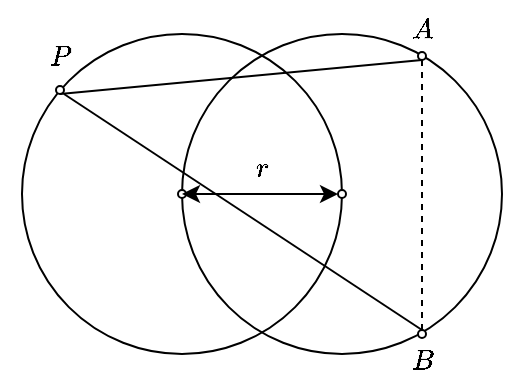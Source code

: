 <mxfile scale="3" border="0">
    <diagram id="6gh4ENmW2QTNODRlQBla" name="Page-1">
        <mxGraphModel dx="413" dy="625" grid="1" gridSize="10" guides="1" tooltips="1" connect="1" arrows="1" fold="1" page="1" pageScale="1" pageWidth="827" pageHeight="1169" math="1" shadow="0">
            <root>
                <mxCell id="0"/>
                <mxCell id="1" parent="0"/>
                <mxCell id="3" value="" style="ellipse;whiteSpace=wrap;html=1;aspect=fixed;fillColor=none;" vertex="1" parent="1">
                    <mxGeometry x="160" y="320" width="160" height="160" as="geometry"/>
                </mxCell>
                <mxCell id="4" value="" style="ellipse;whiteSpace=wrap;html=1;aspect=fixed;fillColor=none;" vertex="1" parent="1">
                    <mxGeometry x="240" y="320" width="160" height="160" as="geometry"/>
                </mxCell>
                <mxCell id="5" value="" style="shape=ellipse;html=1;sketch=0;" vertex="1" parent="1">
                    <mxGeometry x="238" y="398" width="4" height="4" as="geometry"/>
                </mxCell>
                <mxCell id="6" value="" style="shape=ellipse;html=1;sketch=0;" vertex="1" parent="1">
                    <mxGeometry x="318" y="398" width="4" height="4" as="geometry"/>
                </mxCell>
                <mxCell id="7" value="" style="endArrow=classic;startArrow=classic;html=1;exitX=0;exitY=0.5;exitDx=0;exitDy=0;entryX=0;entryY=0.5;entryDx=0;entryDy=0;" edge="1" parent="1" source="4" target="6">
                    <mxGeometry width="50" height="50" relative="1" as="geometry">
                        <mxPoint x="230" y="330" as="sourcePoint"/>
                        <mxPoint x="280" y="280" as="targetPoint"/>
                    </mxGeometry>
                </mxCell>
                <mxCell id="8" value="$$r$$" style="text;html=1;strokeColor=none;fillColor=none;align=center;verticalAlign=middle;whiteSpace=wrap;rounded=0;" vertex="1" parent="1">
                    <mxGeometry x="250" y="372" width="60" height="30" as="geometry"/>
                </mxCell>
                <mxCell id="9" value="" style="shape=ellipse;html=1;sketch=0;" vertex="1" parent="1">
                    <mxGeometry x="358" y="329" width="4" height="4" as="geometry"/>
                </mxCell>
                <mxCell id="10" value="" style="shape=ellipse;html=1;sketch=0;" vertex="1" parent="1">
                    <mxGeometry x="358" y="468" width="4" height="4" as="geometry"/>
                </mxCell>
                <mxCell id="11" value="$$A$$" style="text;html=1;strokeColor=none;fillColor=none;align=center;verticalAlign=middle;whiteSpace=wrap;rounded=0;" vertex="1" parent="1">
                    <mxGeometry x="330" y="303" width="60" height="30" as="geometry"/>
                </mxCell>
                <mxCell id="12" value="$$B$$" style="text;html=1;strokeColor=none;fillColor=none;align=center;verticalAlign=middle;whiteSpace=wrap;rounded=0;" vertex="1" parent="1">
                    <mxGeometry x="330" y="468" width="60" height="30" as="geometry"/>
                </mxCell>
                <mxCell id="13" value="" style="shape=ellipse;html=1;sketch=0;" vertex="1" parent="1">
                    <mxGeometry x="177" y="346" width="4" height="4" as="geometry"/>
                </mxCell>
                <mxCell id="14" value="$$P$$" style="text;html=1;strokeColor=none;fillColor=none;align=center;verticalAlign=middle;whiteSpace=wrap;rounded=0;" vertex="1" parent="1">
                    <mxGeometry x="149" y="316" width="60" height="30" as="geometry"/>
                </mxCell>
                <mxCell id="15" value="" style="endArrow=none;dashed=1;html=1;exitX=0.5;exitY=0;exitDx=0;exitDy=0;entryX=0.5;entryY=1;entryDx=0;entryDy=0;" edge="1" parent="1" source="12" target="11">
                    <mxGeometry width="50" height="50" relative="1" as="geometry">
                        <mxPoint x="220" y="390" as="sourcePoint"/>
                        <mxPoint x="270" y="340" as="targetPoint"/>
                    </mxGeometry>
                </mxCell>
                <mxCell id="16" value="" style="endArrow=none;html=1;exitX=1;exitY=1;exitDx=0;exitDy=0;entryX=0.5;entryY=0;entryDx=0;entryDy=0;" edge="1" parent="1" source="13" target="12">
                    <mxGeometry width="50" height="50" relative="1" as="geometry">
                        <mxPoint x="180" y="329" as="sourcePoint"/>
                        <mxPoint x="240" y="340" as="targetPoint"/>
                    </mxGeometry>
                </mxCell>
                <mxCell id="17" value="" style="endArrow=none;html=1;exitX=0.5;exitY=1;exitDx=0;exitDy=0;entryX=0.5;entryY=1;entryDx=0;entryDy=0;" edge="1" parent="1" source="13" target="11">
                    <mxGeometry width="50" height="50" relative="1" as="geometry">
                        <mxPoint x="191" y="360" as="sourcePoint"/>
                        <mxPoint x="370" y="478" as="targetPoint"/>
                    </mxGeometry>
                </mxCell>
            </root>
        </mxGraphModel>
    </diagram>
</mxfile>